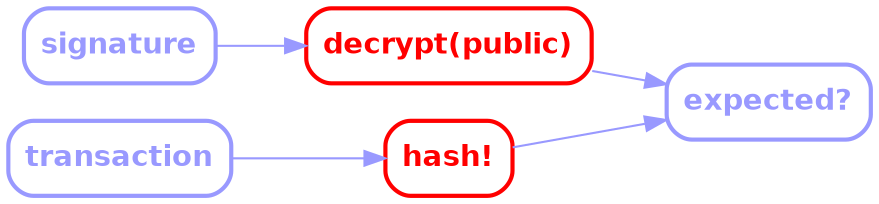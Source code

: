 digraph G {
    rankdir=LR;
    graph [
        K=1.0,
        overlap=false,
        splines = spline,
    ];
    node [
        shape=box
        style="rounded,bold"
        color="#9999ff",
        fontcolor="#9999ff",
        fontname="Helvetica-bold",
    ];
    edge [
        # arrowsize=2,
        color="#9999ff",
    ];
    "hash!" [color=red, fontcolor=red]
    "decrypt(public)" [color=red, fontcolor=red]

    transaction -> "hash!"
    "hash!" -> "expected?"

    signature -> "decrypt(public)"
    "decrypt(public)" -> "expected?"
}

